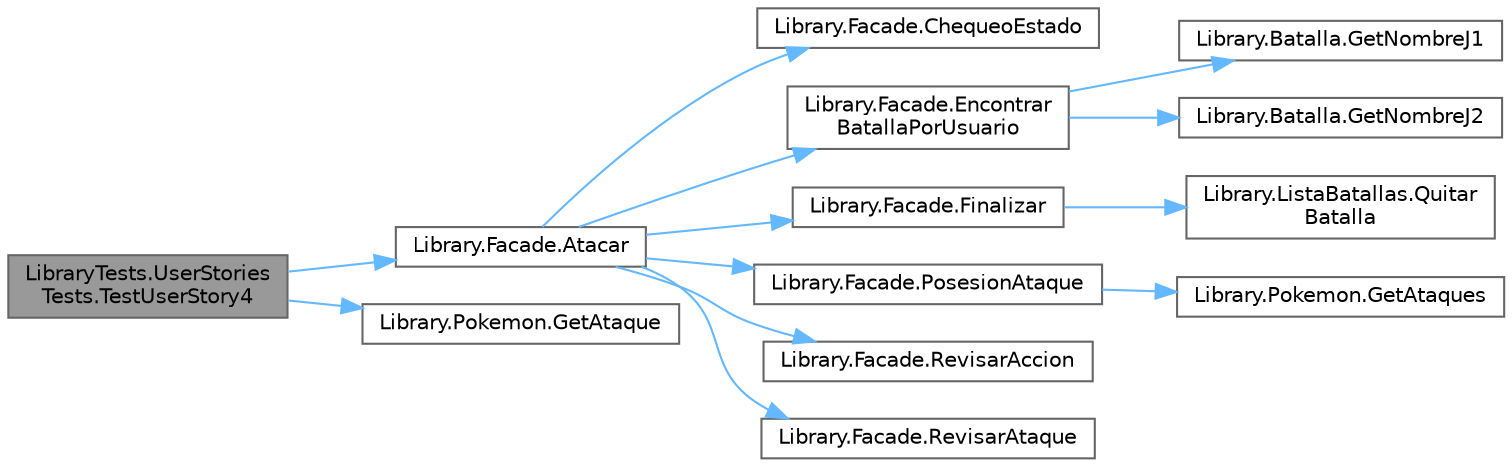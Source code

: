 digraph "LibraryTests.UserStoriesTests.TestUserStory4"
{
 // INTERACTIVE_SVG=YES
 // LATEX_PDF_SIZE
  bgcolor="transparent";
  edge [fontname=Helvetica,fontsize=10,labelfontname=Helvetica,labelfontsize=10];
  node [fontname=Helvetica,fontsize=10,shape=box,height=0.2,width=0.4];
  rankdir="LR";
  Node1 [id="Node000001",label="LibraryTests.UserStories\lTests.TestUserStory4",height=0.2,width=0.4,color="gray40", fillcolor="grey60", style="filled", fontcolor="black",tooltip="Este test comprueba la historia de usuario 4."];
  Node1 -> Node2 [id="edge1_Node000001_Node000002",color="steelblue1",style="solid",tooltip=" "];
  Node2 [id="Node000002",label="Library.Facade.Atacar",height=0.2,width=0.4,color="grey40", fillcolor="white", style="filled",URL="$classLibrary_1_1Facade.html#a3f677996d74c9736c75f387f24ff0c40",tooltip="Valida y realiza el ataque."];
  Node2 -> Node3 [id="edge2_Node000002_Node000003",color="steelblue1",style="solid",tooltip=" "];
  Node3 [id="Node000003",label="Library.Facade.ChequeoEstado",height=0.2,width=0.4,color="grey40", fillcolor="white", style="filled",URL="$classLibrary_1_1Facade.html#a11fe67fcb57af0088a75bf3f2914007f",tooltip="Chequea que los jugadores tengan todavía Pokémones."];
  Node2 -> Node4 [id="edge3_Node000002_Node000004",color="steelblue1",style="solid",tooltip=" "];
  Node4 [id="Node000004",label="Library.Facade.Encontrar\lBatallaPorUsuario",height=0.2,width=0.4,color="grey40", fillcolor="white", style="filled",URL="$classLibrary_1_1Facade.html#ae2cfaea4c9c3f6e400276ce3eb675fc5",tooltip="Busca la batalla según el usuario ingresado."];
  Node4 -> Node5 [id="edge4_Node000004_Node000005",color="steelblue1",style="solid",tooltip=" "];
  Node5 [id="Node000005",label="Library.Batalla.GetNombreJ1",height=0.2,width=0.4,color="grey40", fillcolor="white", style="filled",URL="$classLibrary_1_1Batalla.html#a4d4a0cc3fbfc645f44aa27e263c99dd1",tooltip="Devuelve el nombre del Jugador 1."];
  Node4 -> Node6 [id="edge5_Node000004_Node000006",color="steelblue1",style="solid",tooltip=" "];
  Node6 [id="Node000006",label="Library.Batalla.GetNombreJ2",height=0.2,width=0.4,color="grey40", fillcolor="white", style="filled",URL="$classLibrary_1_1Batalla.html#a816710977f997be976bc3e95179b85b8",tooltip="Devuelve el nombre del Jugador 2."];
  Node2 -> Node7 [id="edge6_Node000002_Node000007",color="steelblue1",style="solid",tooltip=" "];
  Node7 [id="Node000007",label="Library.Facade.Finalizar",height=0.2,width=0.4,color="grey40", fillcolor="white", style="filled",URL="$classLibrary_1_1Facade.html#a24fab4dd3ed3780b706e70b1af76ebf3",tooltip="Finaliza la batalla."];
  Node7 -> Node8 [id="edge7_Node000007_Node000008",color="steelblue1",style="solid",tooltip=" "];
  Node8 [id="Node000008",label="Library.ListaBatallas.Quitar\lBatalla",height=0.2,width=0.4,color="grey40", fillcolor="white", style="filled",URL="$classLibrary_1_1ListaBatallas.html#af0361c6e5305a925a44397d2f87afcb7",tooltip="Quita una batalla de la lista de batallas."];
  Node2 -> Node9 [id="edge8_Node000002_Node000009",color="steelblue1",style="solid",tooltip=" "];
  Node9 [id="Node000009",label="Library.Facade.PosesionAtaque",height=0.2,width=0.4,color="grey40", fillcolor="white", style="filled",URL="$classLibrary_1_1Facade.html#a2268e6f487a139bb4bf647a4fd9811f5",tooltip="Valida si el pokemon actual tiene el ataque elegido disponible."];
  Node9 -> Node10 [id="edge9_Node000009_Node000010",color="steelblue1",style="solid",tooltip=" "];
  Node10 [id="Node000010",label="Library.Pokemon.GetAtaques",height=0.2,width=0.4,color="grey40", fillcolor="white", style="filled",URL="$classLibrary_1_1Pokemon.html#a24f31934e6b98ff90d5740ba90240cdd",tooltip="Se encarga de retornar los ataques del Pokémon."];
  Node2 -> Node11 [id="edge10_Node000002_Node000011",color="steelblue1",style="solid",tooltip=" "];
  Node11 [id="Node000011",label="Library.Facade.RevisarAccion",height=0.2,width=0.4,color="grey40", fillcolor="white", style="filled",URL="$classLibrary_1_1Facade.html#a9108097f7e9e0a3b88aa48153e6ed29b",tooltip="Validar la acción elegida."];
  Node2 -> Node12 [id="edge11_Node000002_Node000012",color="steelblue1",style="solid",tooltip=" "];
  Node12 [id="Node000012",label="Library.Facade.RevisarAtaque",height=0.2,width=0.4,color="grey40", fillcolor="white", style="filled",URL="$classLibrary_1_1Facade.html#aacbee802851686b12a32f0790f5b417b",tooltip="Valida el ataque elegido."];
  Node1 -> Node13 [id="edge12_Node000001_Node000013",color="steelblue1",style="solid",tooltip=" "];
  Node13 [id="Node000013",label="Library.Pokemon.GetAtaque",height=0.2,width=0.4,color="grey40", fillcolor="white", style="filled",URL="$classLibrary_1_1Pokemon.html#aae493cfadce2084879aa097df86db70d",tooltip="Devuelve el nombre del Ataque del Pokémon."];
}
